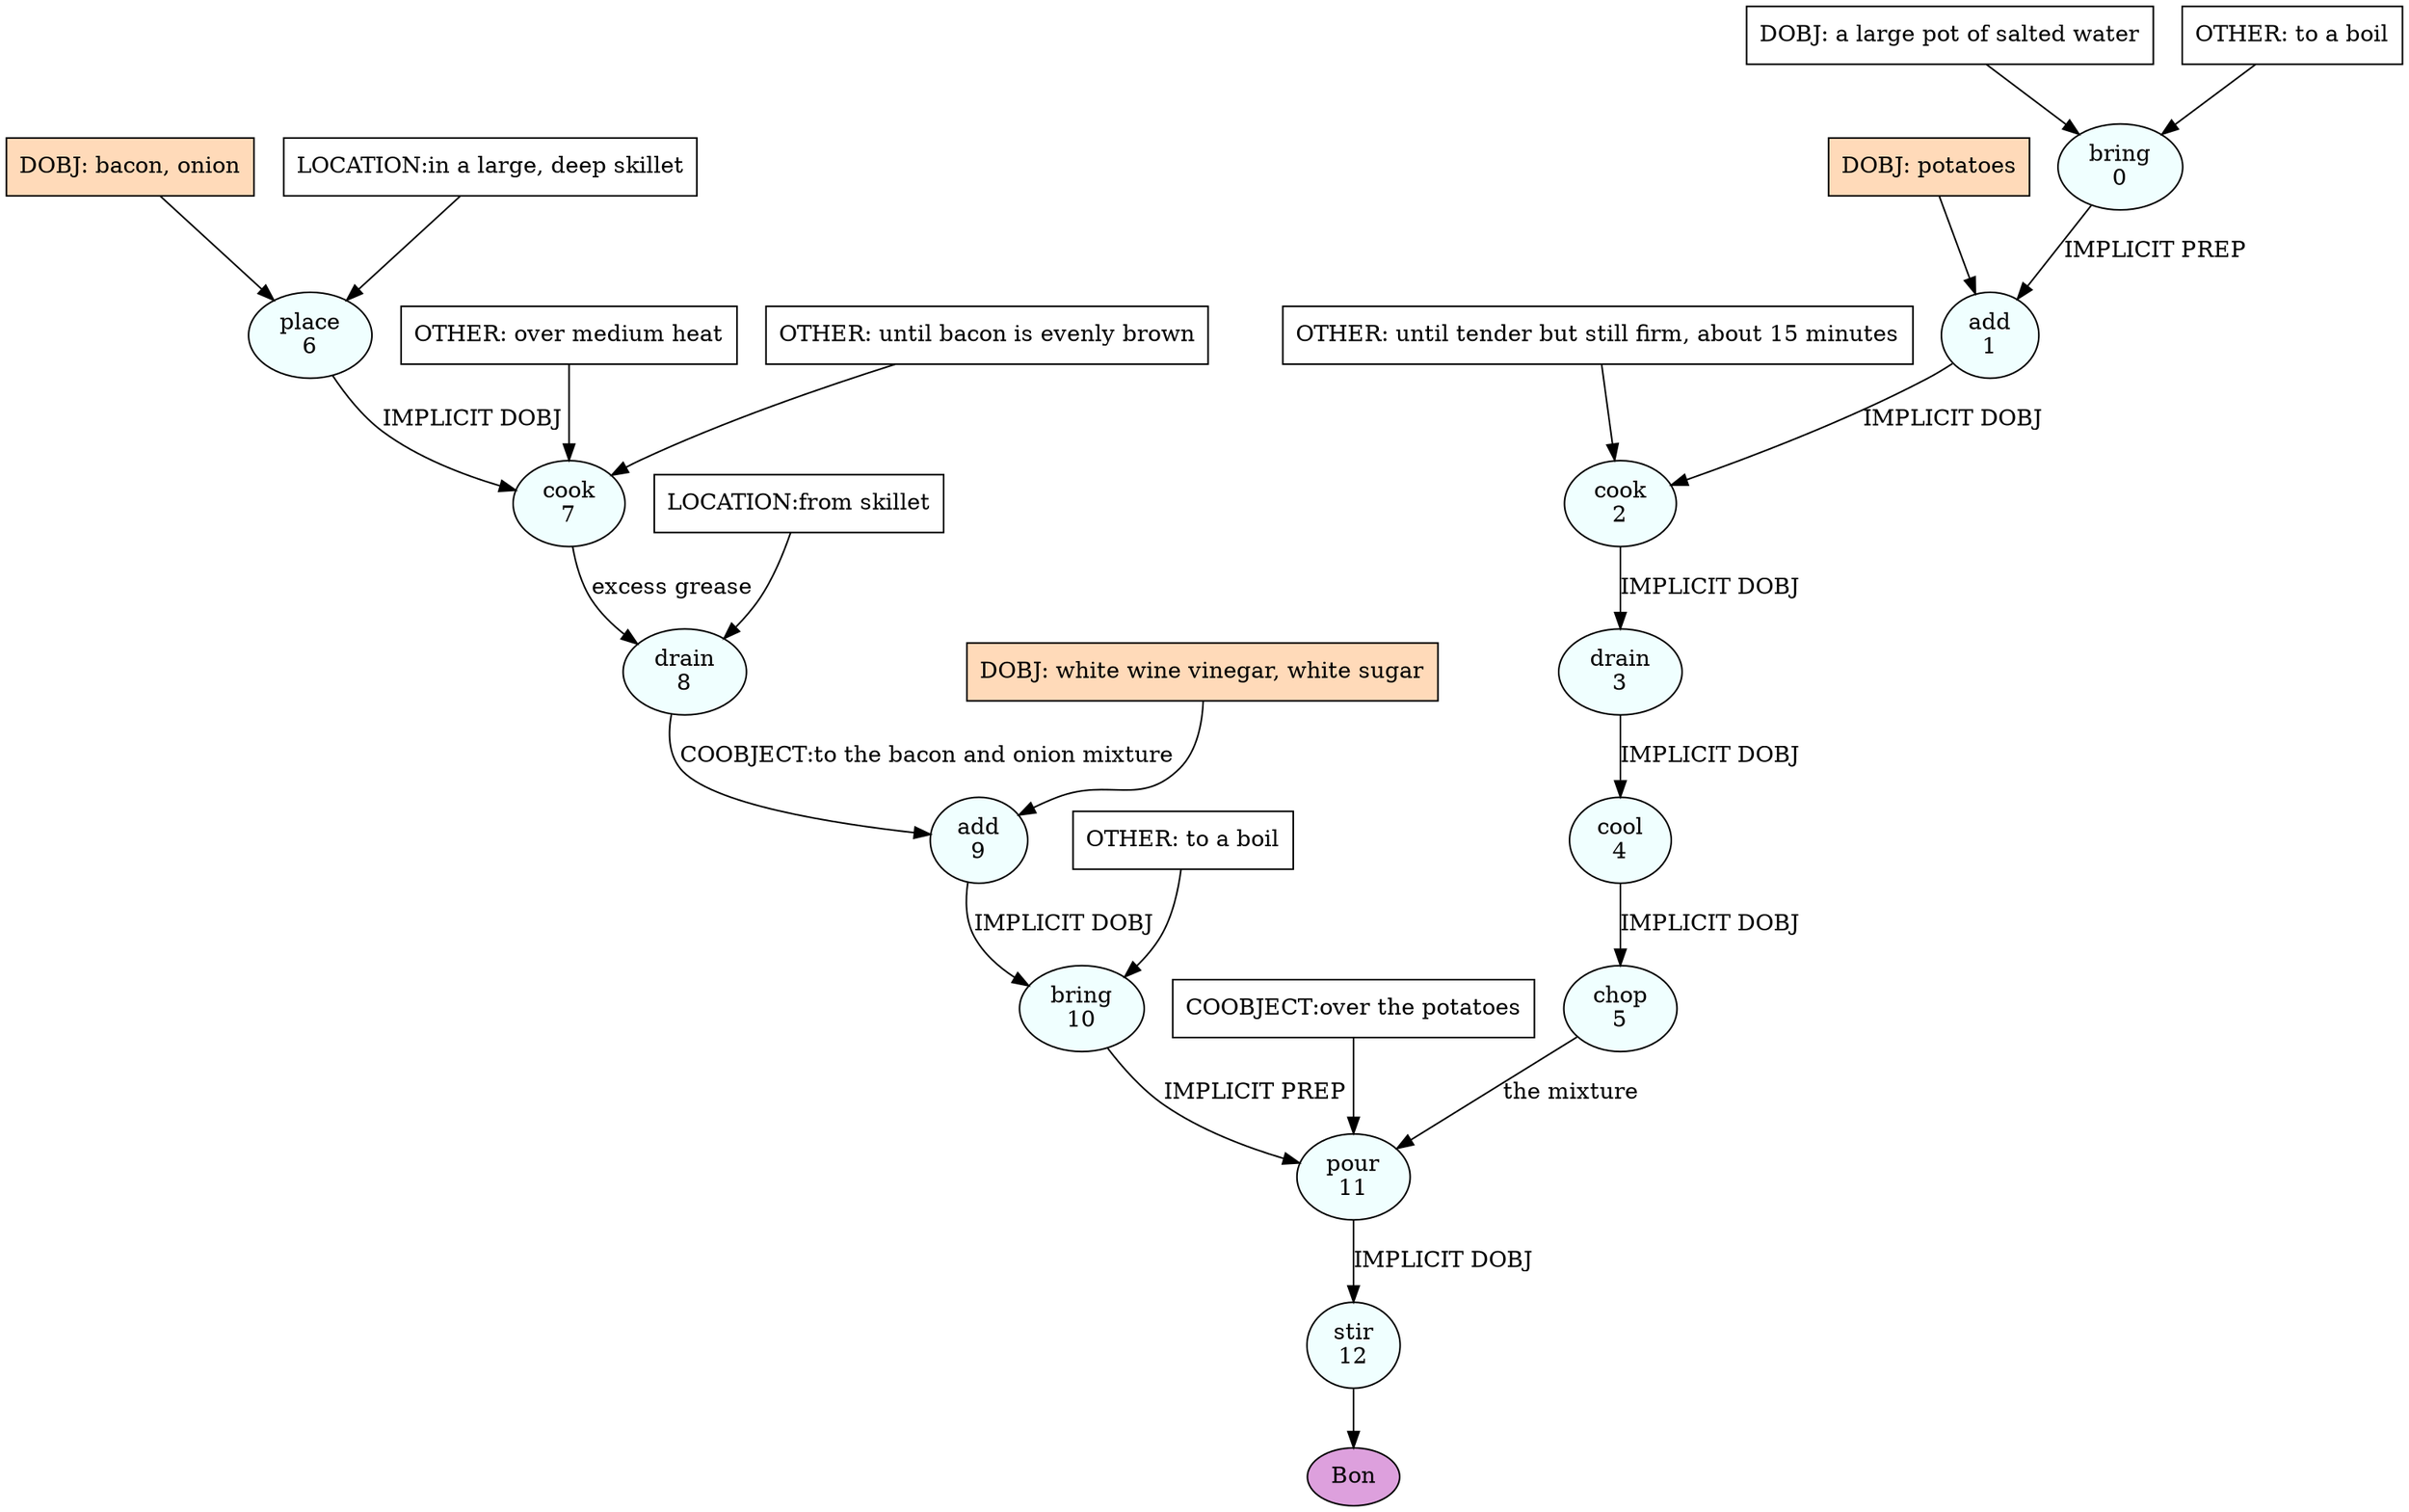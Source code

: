 digraph recipe {
E0[label="bring
0", shape=oval, style=filled, fillcolor=azure]
E1[label="add
1", shape=oval, style=filled, fillcolor=azure]
E2[label="cook
2", shape=oval, style=filled, fillcolor=azure]
E3[label="drain
3", shape=oval, style=filled, fillcolor=azure]
E4[label="cool
4", shape=oval, style=filled, fillcolor=azure]
E5[label="chop
5", shape=oval, style=filled, fillcolor=azure]
E6[label="place
6", shape=oval, style=filled, fillcolor=azure]
E7[label="cook
7", shape=oval, style=filled, fillcolor=azure]
E8[label="drain
8", shape=oval, style=filled, fillcolor=azure]
E9[label="add
9", shape=oval, style=filled, fillcolor=azure]
E10[label="bring
10", shape=oval, style=filled, fillcolor=azure]
E11[label="pour
11", shape=oval, style=filled, fillcolor=azure]
E12[label="stir
12", shape=oval, style=filled, fillcolor=azure]
D0[label="DOBJ: a large pot of salted water", shape=box, style=filled, fillcolor=white]
D0 -> E0
O0_0[label="OTHER: to a boil", shape=box, style=filled, fillcolor=white]
O0_0 -> E0
D6[label="DOBJ: bacon, onion", shape=box, style=filled, fillcolor=peachpuff]
D6 -> E6
P6_0[label="LOCATION:in a large, deep skillet", shape=box, style=filled, fillcolor=white]
P6_0 -> E6
D1_ing[label="DOBJ: potatoes", shape=box, style=filled, fillcolor=peachpuff]
D1_ing -> E1
E0 -> E1 [label="IMPLICIT PREP"]
E1 -> E2 [label="IMPLICIT DOBJ"]
O2_0_0[label="OTHER: until tender but still firm, about 15 minutes", shape=box, style=filled, fillcolor=white]
O2_0_0 -> E2
E2 -> E3 [label="IMPLICIT DOBJ"]
E3 -> E4 [label="IMPLICIT DOBJ"]
E4 -> E5 [label="IMPLICIT DOBJ"]
E6 -> E7 [label="IMPLICIT DOBJ"]
O7_0_0[label="OTHER: over medium heat", shape=box, style=filled, fillcolor=white]
O7_0_0 -> E7
O7_1_0[label="OTHER: until bacon is evenly brown", shape=box, style=filled, fillcolor=white]
O7_1_0 -> E7
E7 -> E8 [label="excess grease"]
P8_0_0[label="LOCATION:from skillet", shape=box, style=filled, fillcolor=white]
P8_0_0 -> E8
D9_ing[label="DOBJ: white wine vinegar, white sugar", shape=box, style=filled, fillcolor=peachpuff]
D9_ing -> E9
E8 -> E9 [label="COOBJECT:to the bacon and onion mixture"]
E9 -> E10 [label="IMPLICIT DOBJ"]
O10_0_0[label="OTHER: to a boil", shape=box, style=filled, fillcolor=white]
O10_0_0 -> E10
E5 -> E11 [label="the mixture"]
E10 -> E11 [label="IMPLICIT PREP"]
P11_1_0[label="COOBJECT:over the potatoes", shape=box, style=filled, fillcolor=white]
P11_1_0 -> E11
E11 -> E12 [label="IMPLICIT DOBJ"]
EOR[label="Bon", shape=oval, style=filled, fillcolor=plum]
E12 -> EOR
}
